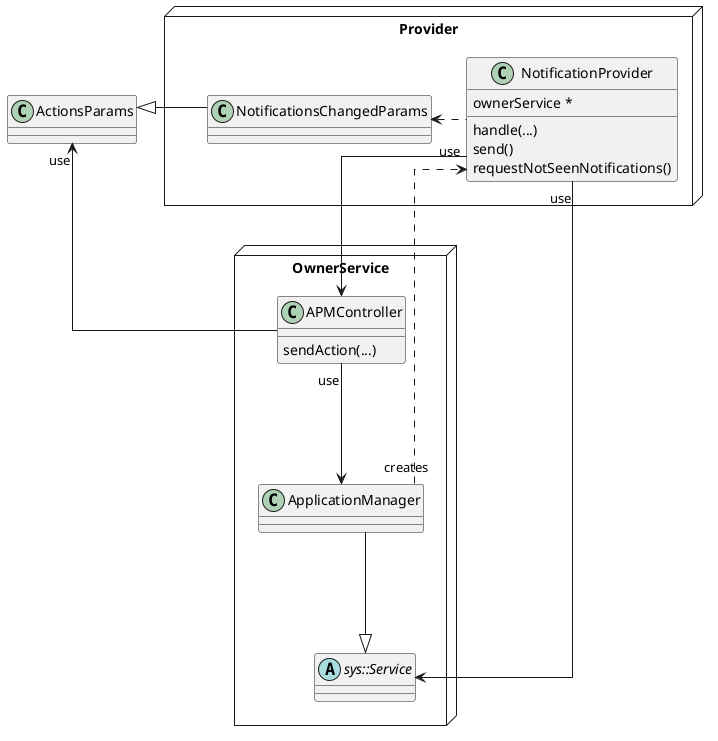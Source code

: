 @startuml
  skinparam linetype ortho
node "OwnerService" as owner{
    class "ApplicationManager" as apm
    class "APMController" as controller{
        {method} sendAction(...)
    }
    abstract "sys::Service" as serv
    serv <|-u-- apm
    controller "use"-d--> apm
}

class "ActionsParams" as params

node "Provider" as provider {
    class "NotificationProvider" as notProvider {
        {field} ownerService *
        {method} handle(...)
        {method} send()
        {method} requestNotSeenNotifications()
    }
    class "NotificationsChangedParams" as notifParams
    notProvider -l..>notifParams
}

provider -[hidden]d- owner

notProvider "use"--> serv
notProvider "use"--> controller
params "use"<-- controller
notifParams --|>params
apm "creates"..>notProvider


@enduml
